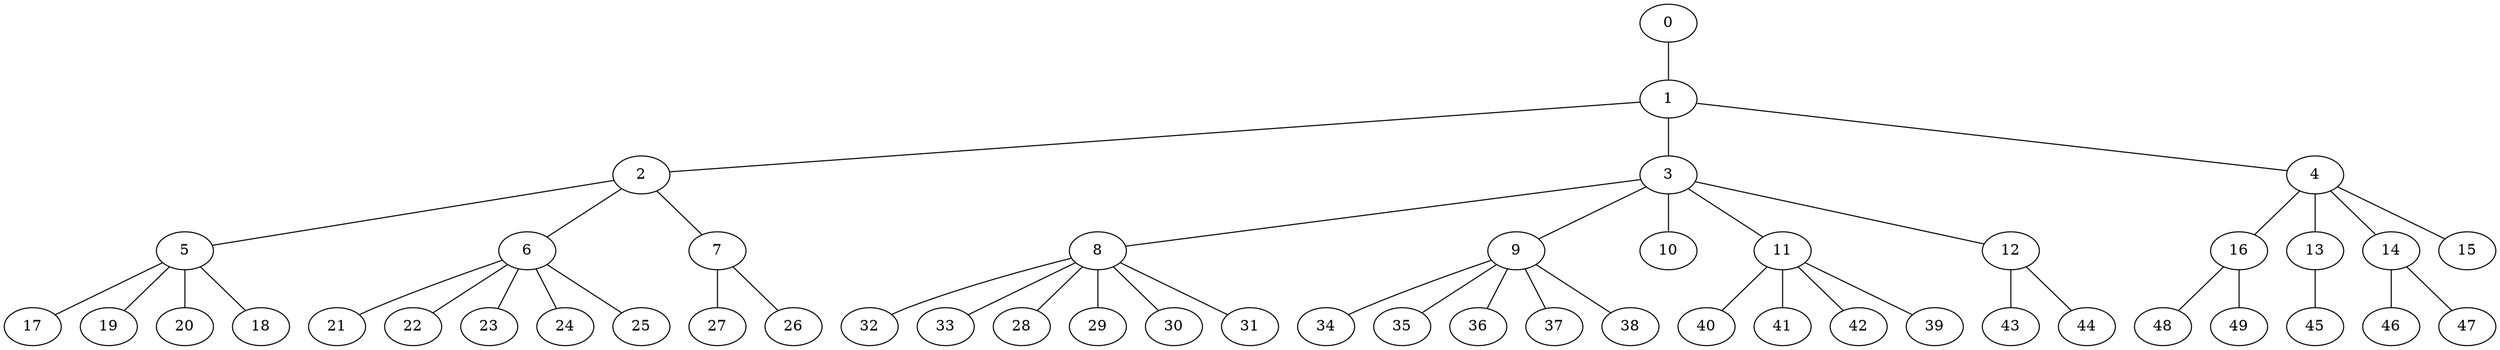 
graph graphname {
    0 -- 1
1 -- 2
1 -- 3
1 -- 4
2 -- 5
2 -- 6
2 -- 7
3 -- 8
3 -- 9
3 -- 10
3 -- 11
3 -- 12
4 -- 16
4 -- 13
4 -- 14
4 -- 15
5 -- 17
5 -- 19
5 -- 20
5 -- 18
6 -- 21
6 -- 22
6 -- 23
6 -- 24
6 -- 25
7 -- 27
7 -- 26
8 -- 32
8 -- 33
8 -- 28
8 -- 29
8 -- 30
8 -- 31
9 -- 34
9 -- 35
9 -- 36
9 -- 37
9 -- 38
11 -- 40
11 -- 41
11 -- 42
11 -- 39
12 -- 43
12 -- 44
13 -- 45
14 -- 46
14 -- 47
16 -- 48
16 -- 49

}
